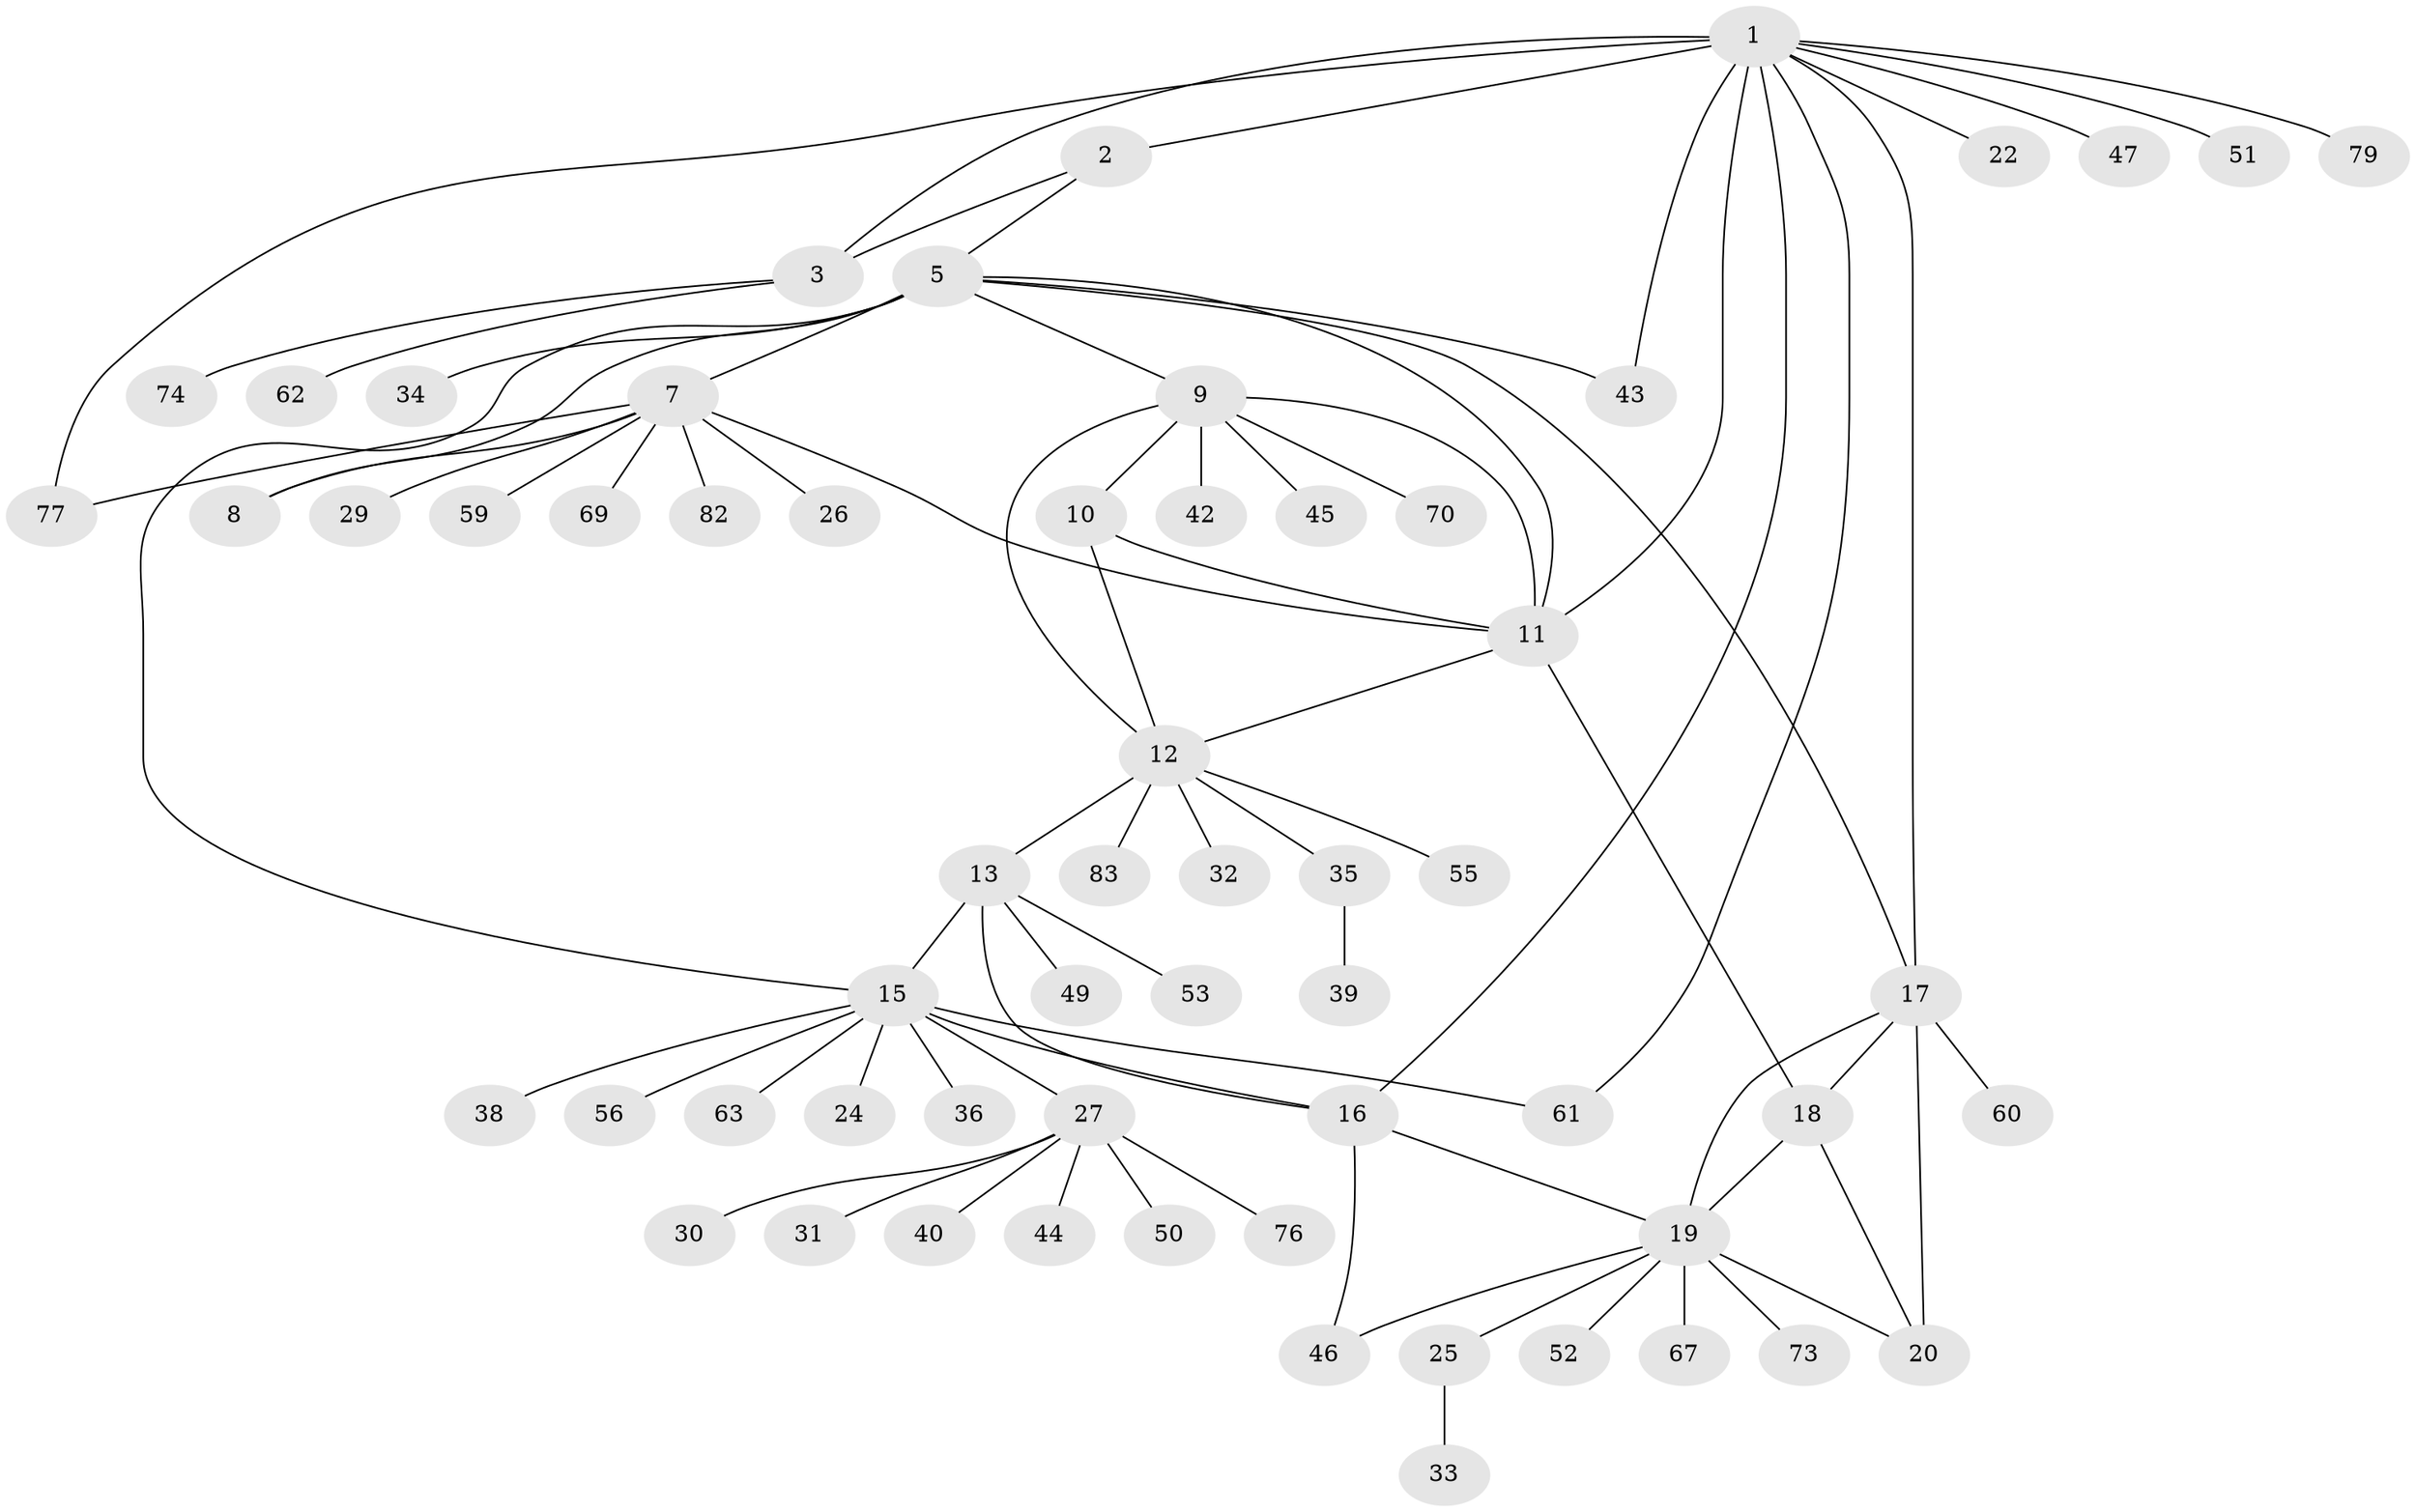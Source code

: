 // Generated by graph-tools (version 1.1) at 2025/52/02/27/25 19:52:21]
// undirected, 61 vertices, 81 edges
graph export_dot {
graph [start="1"]
  node [color=gray90,style=filled];
  1 [super="+4"];
  2 [super="+71"];
  3 [super="+72"];
  5 [super="+6"];
  7 [super="+28"];
  8 [super="+68"];
  9 [super="+64"];
  10;
  11 [super="+58"];
  12 [super="+80"];
  13 [super="+14"];
  15 [super="+37"];
  16 [super="+75"];
  17 [super="+48"];
  18 [super="+21"];
  19 [super="+23"];
  20;
  22 [super="+65"];
  24;
  25;
  26;
  27 [super="+66"];
  29 [super="+81"];
  30;
  31;
  32;
  33;
  34 [super="+54"];
  35;
  36 [super="+41"];
  38;
  39;
  40;
  42;
  43;
  44;
  45;
  46;
  47 [super="+57"];
  49;
  50;
  51;
  52;
  53;
  55;
  56;
  59;
  60;
  61 [super="+78"];
  62;
  63;
  67;
  69;
  70;
  73;
  74;
  76;
  77;
  79;
  82;
  83;
  1 -- 2 [weight=2];
  1 -- 3 [weight=2];
  1 -- 11;
  1 -- 16;
  1 -- 17;
  1 -- 47;
  1 -- 61;
  1 -- 77;
  1 -- 51;
  1 -- 22;
  1 -- 43;
  1 -- 79;
  2 -- 3;
  2 -- 5;
  3 -- 62;
  3 -- 74;
  5 -- 7 [weight=2];
  5 -- 8 [weight=2];
  5 -- 34;
  5 -- 9;
  5 -- 43;
  5 -- 11;
  5 -- 15;
  5 -- 17;
  7 -- 8;
  7 -- 11;
  7 -- 26;
  7 -- 29;
  7 -- 59;
  7 -- 69;
  7 -- 82;
  7 -- 77;
  9 -- 10;
  9 -- 11;
  9 -- 12;
  9 -- 42;
  9 -- 45;
  9 -- 70;
  10 -- 11;
  10 -- 12;
  11 -- 12;
  11 -- 18;
  12 -- 13;
  12 -- 32;
  12 -- 35;
  12 -- 55;
  12 -- 83;
  13 -- 15 [weight=2];
  13 -- 16 [weight=2];
  13 -- 53;
  13 -- 49;
  15 -- 16;
  15 -- 24;
  15 -- 27;
  15 -- 36;
  15 -- 56;
  15 -- 61;
  15 -- 63;
  15 -- 38;
  16 -- 19;
  16 -- 46;
  17 -- 18;
  17 -- 19;
  17 -- 20;
  17 -- 60;
  18 -- 19;
  18 -- 20;
  19 -- 20;
  19 -- 25;
  19 -- 46;
  19 -- 52;
  19 -- 73;
  19 -- 67;
  25 -- 33;
  27 -- 30;
  27 -- 31;
  27 -- 40;
  27 -- 44;
  27 -- 50;
  27 -- 76;
  35 -- 39;
}
